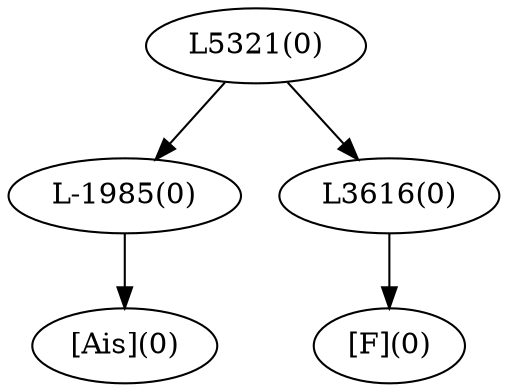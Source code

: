 digraph sample{
"L-1985(0)"->"[Ais](0)"
"L3616(0)"->"[F](0)"
"L5321(0)"->"L-1985(0)"
"L5321(0)"->"L3616(0)"
{rank = min; "L5321(0)"}
{rank = same; "L-1985(0)"; "L3616(0)";}
{rank = max; "[Ais](0)"; "[F](0)";}
}